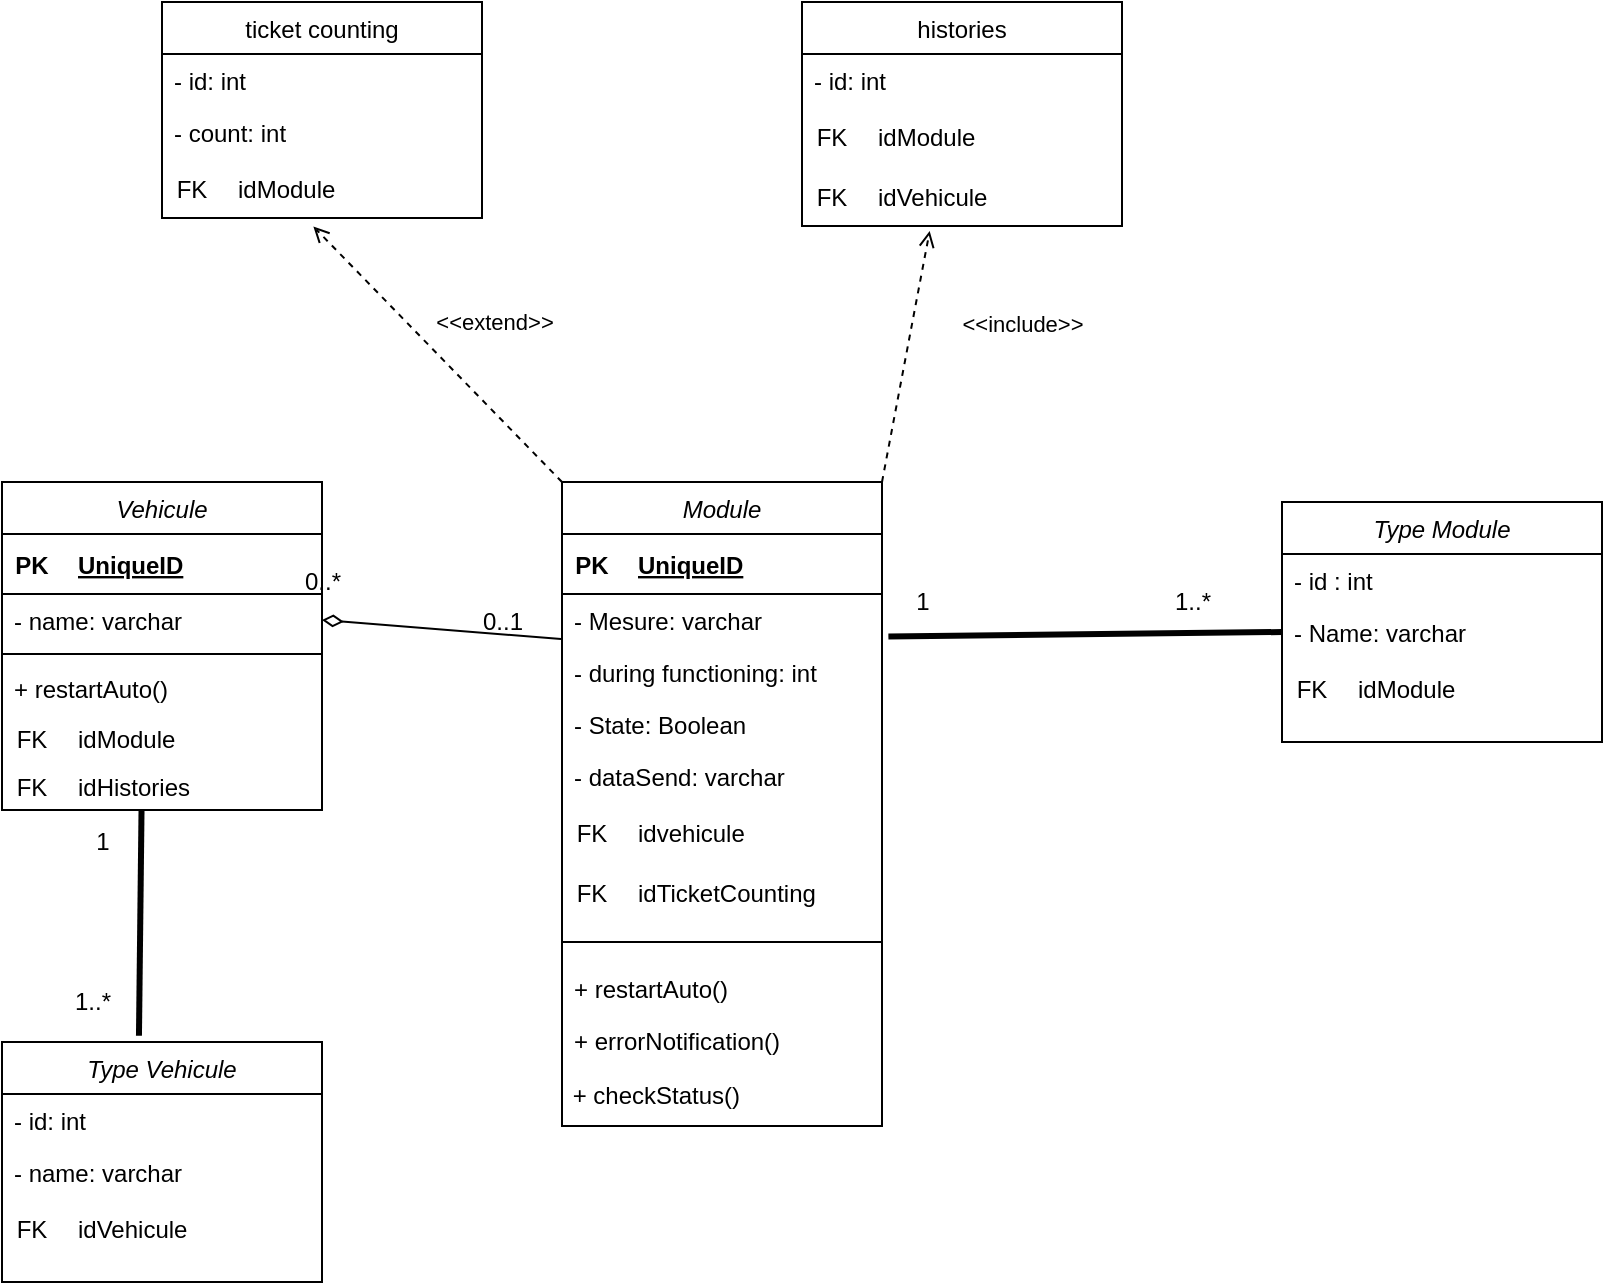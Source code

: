 <mxfile version="16.5.1" type="device"><diagram id="C5RBs43oDa-KdzZeNtuy" name="Page-1"><mxGraphModel dx="1395" dy="709" grid="1" gridSize="10" guides="1" tooltips="1" connect="1" arrows="1" fold="1" page="1" pageScale="2" pageWidth="827" pageHeight="1169" math="0" shadow="0"><root><mxCell id="WIyWlLk6GJQsqaUBKTNV-0"/><mxCell id="WIyWlLk6GJQsqaUBKTNV-1" parent="WIyWlLk6GJQsqaUBKTNV-0"/><mxCell id="zkfFHV4jXpPFQw0GAbJ--17" value="Module" style="swimlane;fontStyle=2;align=center;verticalAlign=top;childLayout=stackLayout;horizontal=1;startSize=26;horizontalStack=0;resizeParent=1;resizeLast=0;collapsible=1;marginBottom=0;rounded=0;shadow=0;strokeWidth=1;" parent="WIyWlLk6GJQsqaUBKTNV-1" vertex="1"><mxGeometry x="960" y="600" width="160" height="322" as="geometry"><mxRectangle x="550" y="140" width="160" height="26" as="alternateBounds"/></mxGeometry></mxCell><mxCell id="IZrKHqBrMelAmX_lQjyv-40" value="" style="shape=table;startSize=0;container=1;collapsible=1;childLayout=tableLayout;fixedRows=1;rowLines=0;fontStyle=0;align=center;resizeLast=1;strokeColor=none;fillColor=none;collapsible=0;" parent="zkfFHV4jXpPFQw0GAbJ--17" vertex="1"><mxGeometry y="26" width="160" height="30" as="geometry"/></mxCell><mxCell id="IZrKHqBrMelAmX_lQjyv-41" value="" style="shape=tableRow;horizontal=0;startSize=0;swimlaneHead=0;swimlaneBody=0;fillColor=none;collapsible=0;dropTarget=0;points=[[0,0.5],[1,0.5]];portConstraint=eastwest;top=0;left=0;right=0;bottom=1;" parent="IZrKHqBrMelAmX_lQjyv-40" vertex="1"><mxGeometry width="160" height="30" as="geometry"/></mxCell><mxCell id="IZrKHqBrMelAmX_lQjyv-42" value="PK" style="shape=partialRectangle;connectable=0;fillColor=none;top=0;left=0;bottom=0;right=0;fontStyle=1;overflow=hidden;" parent="IZrKHqBrMelAmX_lQjyv-41" vertex="1"><mxGeometry width="30" height="30" as="geometry"><mxRectangle width="30" height="30" as="alternateBounds"/></mxGeometry></mxCell><mxCell id="IZrKHqBrMelAmX_lQjyv-43" value="UniqueID" style="shape=partialRectangle;connectable=0;fillColor=none;top=0;left=0;bottom=0;right=0;align=left;spacingLeft=6;fontStyle=5;overflow=hidden;" parent="IZrKHqBrMelAmX_lQjyv-41" vertex="1"><mxGeometry x="30" width="130" height="30" as="geometry"><mxRectangle width="130" height="30" as="alternateBounds"/></mxGeometry></mxCell><mxCell id="zkfFHV4jXpPFQw0GAbJ--18" value="- Mesure: varchar" style="text;align=left;verticalAlign=top;spacingLeft=4;spacingRight=4;overflow=hidden;rotatable=0;points=[[0,0.5],[1,0.5]];portConstraint=eastwest;" parent="zkfFHV4jXpPFQw0GAbJ--17" vertex="1"><mxGeometry y="56" width="160" height="26" as="geometry"/></mxCell><mxCell id="zkfFHV4jXpPFQw0GAbJ--19" value="- during functioning: int" style="text;align=left;verticalAlign=top;spacingLeft=4;spacingRight=4;overflow=hidden;rotatable=0;points=[[0,0.5],[1,0.5]];portConstraint=eastwest;rounded=0;shadow=0;html=0;" parent="zkfFHV4jXpPFQw0GAbJ--17" vertex="1"><mxGeometry y="82" width="160" height="26" as="geometry"/></mxCell><mxCell id="zkfFHV4jXpPFQw0GAbJ--20" value="- State: Boolean" style="text;align=left;verticalAlign=top;spacingLeft=4;spacingRight=4;overflow=hidden;rotatable=0;points=[[0,0.5],[1,0.5]];portConstraint=eastwest;rounded=0;shadow=0;html=0;" parent="zkfFHV4jXpPFQw0GAbJ--17" vertex="1"><mxGeometry y="108" width="160" height="26" as="geometry"/></mxCell><mxCell id="zkfFHV4jXpPFQw0GAbJ--21" value="- dataSend: varchar" style="text;align=left;verticalAlign=top;spacingLeft=4;spacingRight=4;overflow=hidden;rotatable=0;points=[[0,0.5],[1,0.5]];portConstraint=eastwest;rounded=0;shadow=0;html=0;" parent="zkfFHV4jXpPFQw0GAbJ--17" vertex="1"><mxGeometry y="134" width="160" height="26" as="geometry"/></mxCell><mxCell id="IZrKHqBrMelAmX_lQjyv-61" value="" style="shape=table;startSize=0;container=1;collapsible=1;childLayout=tableLayout;fixedRows=1;rowLines=0;fontStyle=0;align=center;resizeLast=1;strokeColor=none;fillColor=none;collapsible=0;" parent="zkfFHV4jXpPFQw0GAbJ--17" vertex="1"><mxGeometry y="160" width="160" height="60" as="geometry"/></mxCell><mxCell id="IZrKHqBrMelAmX_lQjyv-62" value="" style="shape=tableRow;horizontal=0;startSize=0;swimlaneHead=0;swimlaneBody=0;fillColor=none;collapsible=0;dropTarget=0;points=[[0,0.5],[1,0.5]];portConstraint=eastwest;top=0;left=0;right=0;bottom=0;" parent="IZrKHqBrMelAmX_lQjyv-61" vertex="1"><mxGeometry width="160" height="30" as="geometry"/></mxCell><mxCell id="IZrKHqBrMelAmX_lQjyv-63" value="FK" style="shape=partialRectangle;connectable=0;fillColor=none;top=0;left=0;bottom=0;right=0;fontStyle=0;overflow=hidden;" parent="IZrKHqBrMelAmX_lQjyv-62" vertex="1"><mxGeometry width="30" height="30" as="geometry"><mxRectangle width="30" height="30" as="alternateBounds"/></mxGeometry></mxCell><mxCell id="IZrKHqBrMelAmX_lQjyv-64" value="idvehicule" style="shape=partialRectangle;connectable=0;fillColor=none;top=0;left=0;bottom=0;right=0;align=left;spacingLeft=6;fontStyle=0;overflow=hidden;" parent="IZrKHqBrMelAmX_lQjyv-62" vertex="1"><mxGeometry x="30" width="130" height="30" as="geometry"><mxRectangle width="130" height="30" as="alternateBounds"/></mxGeometry></mxCell><mxCell id="IZrKHqBrMelAmX_lQjyv-83" value="" style="shape=tableRow;horizontal=0;startSize=0;swimlaneHead=0;swimlaneBody=0;fillColor=none;collapsible=0;dropTarget=0;points=[[0,0.5],[1,0.5]];portConstraint=eastwest;top=0;left=0;right=0;bottom=0;" parent="IZrKHqBrMelAmX_lQjyv-61" vertex="1"><mxGeometry y="30" width="160" height="30" as="geometry"/></mxCell><mxCell id="IZrKHqBrMelAmX_lQjyv-84" value="FK" style="shape=partialRectangle;connectable=0;fillColor=none;top=0;left=0;bottom=0;right=0;fontStyle=0;overflow=hidden;" parent="IZrKHqBrMelAmX_lQjyv-83" vertex="1"><mxGeometry width="30" height="30" as="geometry"><mxRectangle width="30" height="30" as="alternateBounds"/></mxGeometry></mxCell><mxCell id="IZrKHqBrMelAmX_lQjyv-85" value="idTicketCounting" style="shape=partialRectangle;connectable=0;fillColor=none;top=0;left=0;bottom=0;right=0;align=left;spacingLeft=6;fontStyle=0;overflow=hidden;" parent="IZrKHqBrMelAmX_lQjyv-83" vertex="1"><mxGeometry x="30" width="130" height="30" as="geometry"><mxRectangle width="130" height="30" as="alternateBounds"/></mxGeometry></mxCell><mxCell id="zkfFHV4jXpPFQw0GAbJ--23" value="" style="line;html=1;strokeWidth=1;align=left;verticalAlign=middle;spacingTop=-1;spacingLeft=3;spacingRight=3;rotatable=0;labelPosition=right;points=[];portConstraint=eastwest;" parent="zkfFHV4jXpPFQw0GAbJ--17" vertex="1"><mxGeometry y="220" width="160" height="20" as="geometry"/></mxCell><mxCell id="zkfFHV4jXpPFQw0GAbJ--24" value="+ restartAuto()" style="text;align=left;verticalAlign=top;spacingLeft=4;spacingRight=4;overflow=hidden;rotatable=0;points=[[0,0.5],[1,0.5]];portConstraint=eastwest;" parent="zkfFHV4jXpPFQw0GAbJ--17" vertex="1"><mxGeometry y="240" width="160" height="26" as="geometry"/></mxCell><mxCell id="zkfFHV4jXpPFQw0GAbJ--25" value="+ errorNotification()" style="text;align=left;verticalAlign=top;spacingLeft=4;spacingRight=4;overflow=hidden;rotatable=0;points=[[0,0.5],[1,0.5]];portConstraint=eastwest;" parent="zkfFHV4jXpPFQw0GAbJ--17" vertex="1"><mxGeometry y="266" width="160" height="26" as="geometry"/></mxCell><mxCell id="IZrKHqBrMelAmX_lQjyv-0" value="&amp;nbsp;+ checkStatus()" style="text;html=1;strokeColor=none;fillColor=none;align=left;verticalAlign=middle;whiteSpace=wrap;rounded=0;" parent="zkfFHV4jXpPFQw0GAbJ--17" vertex="1"><mxGeometry y="292" width="160" height="30" as="geometry"/></mxCell><mxCell id="bXIpe-astZsoLPidYqws-50" value="ticket counting" style="swimlane;fontStyle=0;childLayout=stackLayout;horizontal=1;startSize=26;fillColor=none;horizontalStack=0;resizeParent=1;resizeParentMax=0;resizeLast=0;collapsible=1;marginBottom=0;" parent="WIyWlLk6GJQsqaUBKTNV-1" vertex="1"><mxGeometry x="760" y="360" width="160" height="108" as="geometry"/></mxCell><mxCell id="bXIpe-astZsoLPidYqws-52" value="- id: int" style="text;strokeColor=none;fillColor=none;align=left;verticalAlign=top;spacingLeft=4;spacingRight=4;overflow=hidden;rotatable=0;points=[[0,0.5],[1,0.5]];portConstraint=eastwest;" parent="bXIpe-astZsoLPidYqws-50" vertex="1"><mxGeometry y="26" width="160" height="26" as="geometry"/></mxCell><mxCell id="IZrKHqBrMelAmX_lQjyv-77" value="- count: int" style="text;strokeColor=none;fillColor=none;align=left;verticalAlign=top;spacingLeft=4;spacingRight=4;overflow=hidden;rotatable=0;points=[[0,0.5],[1,0.5]];portConstraint=eastwest;" parent="bXIpe-astZsoLPidYqws-50" vertex="1"><mxGeometry y="52" width="160" height="26" as="geometry"/></mxCell><mxCell id="IZrKHqBrMelAmX_lQjyv-79" value="" style="shape=table;startSize=0;container=1;collapsible=1;childLayout=tableLayout;fixedRows=1;rowLines=0;fontStyle=0;align=center;resizeLast=1;strokeColor=none;fillColor=none;collapsible=0;" parent="bXIpe-astZsoLPidYqws-50" vertex="1"><mxGeometry y="78" width="160" height="30" as="geometry"/></mxCell><mxCell id="IZrKHqBrMelAmX_lQjyv-80" value="" style="shape=tableRow;horizontal=0;startSize=0;swimlaneHead=0;swimlaneBody=0;fillColor=none;collapsible=0;dropTarget=0;points=[[0,0.5],[1,0.5]];portConstraint=eastwest;top=0;left=0;right=0;bottom=0;" parent="IZrKHqBrMelAmX_lQjyv-79" vertex="1"><mxGeometry width="160" height="30" as="geometry"/></mxCell><mxCell id="IZrKHqBrMelAmX_lQjyv-81" value="FK" style="shape=partialRectangle;connectable=0;fillColor=none;top=0;left=0;bottom=0;right=0;fontStyle=0;overflow=hidden;" parent="IZrKHqBrMelAmX_lQjyv-80" vertex="1"><mxGeometry width="30" height="30" as="geometry"><mxRectangle width="30" height="30" as="alternateBounds"/></mxGeometry></mxCell><mxCell id="IZrKHqBrMelAmX_lQjyv-82" value="idModule" style="shape=partialRectangle;connectable=0;fillColor=none;top=0;left=0;bottom=0;right=0;align=left;spacingLeft=6;fontStyle=0;overflow=hidden;" parent="IZrKHqBrMelAmX_lQjyv-80" vertex="1"><mxGeometry x="30" width="130" height="30" as="geometry"><mxRectangle width="130" height="30" as="alternateBounds"/></mxGeometry></mxCell><mxCell id="bXIpe-astZsoLPidYqws-61" value="Vehicule" style="swimlane;fontStyle=2;align=center;verticalAlign=top;childLayout=stackLayout;horizontal=1;startSize=26;horizontalStack=0;resizeParent=1;resizeLast=0;collapsible=1;marginBottom=0;rounded=0;shadow=0;strokeWidth=1;" parent="WIyWlLk6GJQsqaUBKTNV-1" vertex="1"><mxGeometry x="680" y="600" width="160" height="164" as="geometry"><mxRectangle x="550" y="140" width="160" height="26" as="alternateBounds"/></mxGeometry></mxCell><mxCell id="IZrKHqBrMelAmX_lQjyv-36" value="" style="shape=table;startSize=0;container=1;collapsible=1;childLayout=tableLayout;fixedRows=1;rowLines=0;fontStyle=0;align=center;resizeLast=1;strokeColor=none;fillColor=none;collapsible=0;" parent="bXIpe-astZsoLPidYqws-61" vertex="1"><mxGeometry y="26" width="160" height="30" as="geometry"/></mxCell><mxCell id="IZrKHqBrMelAmX_lQjyv-37" value="" style="shape=tableRow;horizontal=0;startSize=0;swimlaneHead=0;swimlaneBody=0;fillColor=none;collapsible=0;dropTarget=0;points=[[0,0.5],[1,0.5]];portConstraint=eastwest;top=0;left=0;right=0;bottom=1;" parent="IZrKHqBrMelAmX_lQjyv-36" vertex="1"><mxGeometry width="160" height="30" as="geometry"/></mxCell><mxCell id="IZrKHqBrMelAmX_lQjyv-38" value="PK" style="shape=partialRectangle;connectable=0;fillColor=none;top=0;left=0;bottom=0;right=0;fontStyle=1;overflow=hidden;" parent="IZrKHqBrMelAmX_lQjyv-37" vertex="1"><mxGeometry width="30" height="30" as="geometry"><mxRectangle width="30" height="30" as="alternateBounds"/></mxGeometry></mxCell><mxCell id="IZrKHqBrMelAmX_lQjyv-39" value="UniqueID" style="shape=partialRectangle;connectable=0;fillColor=none;top=0;left=0;bottom=0;right=0;align=left;spacingLeft=6;fontStyle=5;overflow=hidden;" parent="IZrKHqBrMelAmX_lQjyv-37" vertex="1"><mxGeometry x="30" width="130" height="30" as="geometry"><mxRectangle width="130" height="30" as="alternateBounds"/></mxGeometry></mxCell><mxCell id="bXIpe-astZsoLPidYqws-70" value="- name: varchar" style="text;align=left;verticalAlign=top;spacingLeft=4;spacingRight=4;overflow=hidden;rotatable=0;points=[[0,0.5],[1,0.5]];portConstraint=eastwest;rounded=0;shadow=0;html=0;" parent="bXIpe-astZsoLPidYqws-61" vertex="1"><mxGeometry y="56" width="160" height="26" as="geometry"/></mxCell><mxCell id="bXIpe-astZsoLPidYqws-66" value="" style="line;html=1;strokeWidth=1;align=left;verticalAlign=middle;spacingTop=-1;spacingLeft=3;spacingRight=3;rotatable=0;labelPosition=right;points=[];portConstraint=eastwest;" parent="bXIpe-astZsoLPidYqws-61" vertex="1"><mxGeometry y="82" width="160" height="8" as="geometry"/></mxCell><mxCell id="bXIpe-astZsoLPidYqws-67" value="+ restartAuto()" style="text;align=left;verticalAlign=top;spacingLeft=4;spacingRight=4;overflow=hidden;rotatable=0;points=[[0,0.5],[1,0.5]];portConstraint=eastwest;" parent="bXIpe-astZsoLPidYqws-61" vertex="1"><mxGeometry y="90" width="160" height="26" as="geometry"/></mxCell><mxCell id="IZrKHqBrMelAmX_lQjyv-22" value="" style="shape=table;startSize=0;container=1;collapsible=1;childLayout=tableLayout;fixedRows=1;rowLines=0;fontStyle=0;align=center;resizeLast=1;strokeColor=none;fillColor=none;collapsible=0;" parent="bXIpe-astZsoLPidYqws-61" vertex="1"><mxGeometry y="116" width="160" height="24" as="geometry"/></mxCell><mxCell id="IZrKHqBrMelAmX_lQjyv-23" value="" style="shape=tableRow;horizontal=0;startSize=0;swimlaneHead=0;swimlaneBody=0;fillColor=none;collapsible=0;dropTarget=0;points=[[0,0.5],[1,0.5]];portConstraint=eastwest;top=0;left=0;right=0;bottom=0;" parent="IZrKHqBrMelAmX_lQjyv-22" vertex="1"><mxGeometry width="160" height="24" as="geometry"/></mxCell><mxCell id="IZrKHqBrMelAmX_lQjyv-24" value="FK" style="shape=partialRectangle;connectable=0;fillColor=none;top=0;left=0;bottom=0;right=0;fontStyle=0;overflow=hidden;" parent="IZrKHqBrMelAmX_lQjyv-23" vertex="1"><mxGeometry width="30" height="24" as="geometry"><mxRectangle width="30" height="24" as="alternateBounds"/></mxGeometry></mxCell><mxCell id="IZrKHqBrMelAmX_lQjyv-25" value="idModule" style="shape=partialRectangle;connectable=0;fillColor=none;top=0;left=0;bottom=0;right=0;align=left;spacingLeft=6;fontStyle=0;overflow=hidden;" parent="IZrKHqBrMelAmX_lQjyv-23" vertex="1"><mxGeometry x="30" width="130" height="24" as="geometry"><mxRectangle width="130" height="24" as="alternateBounds"/></mxGeometry></mxCell><mxCell id="2PmdwI-uSS0KnGRb6BZi-7" value="" style="shape=table;startSize=0;container=1;collapsible=1;childLayout=tableLayout;fixedRows=1;rowLines=0;fontStyle=0;align=center;resizeLast=1;strokeColor=none;fillColor=none;collapsible=0;" vertex="1" parent="bXIpe-astZsoLPidYqws-61"><mxGeometry y="140" width="160" height="24" as="geometry"/></mxCell><mxCell id="2PmdwI-uSS0KnGRb6BZi-8" value="" style="shape=tableRow;horizontal=0;startSize=0;swimlaneHead=0;swimlaneBody=0;fillColor=none;collapsible=0;dropTarget=0;points=[[0,0.5],[1,0.5]];portConstraint=eastwest;top=0;left=0;right=0;bottom=0;" vertex="1" parent="2PmdwI-uSS0KnGRb6BZi-7"><mxGeometry width="160" height="24" as="geometry"/></mxCell><mxCell id="2PmdwI-uSS0KnGRb6BZi-9" value="FK" style="shape=partialRectangle;connectable=0;fillColor=none;top=0;left=0;bottom=0;right=0;fontStyle=0;overflow=hidden;" vertex="1" parent="2PmdwI-uSS0KnGRb6BZi-8"><mxGeometry width="30" height="24" as="geometry"><mxRectangle width="30" height="24" as="alternateBounds"/></mxGeometry></mxCell><mxCell id="2PmdwI-uSS0KnGRb6BZi-10" value="idHistories" style="shape=partialRectangle;connectable=0;fillColor=none;top=0;left=0;bottom=0;right=0;align=left;spacingLeft=6;fontStyle=0;overflow=hidden;" vertex="1" parent="2PmdwI-uSS0KnGRb6BZi-8"><mxGeometry x="30" width="130" height="24" as="geometry"><mxRectangle width="130" height="24" as="alternateBounds"/></mxGeometry></mxCell><mxCell id="IZrKHqBrMelAmX_lQjyv-1" value="Type Vehicule" style="swimlane;fontStyle=2;align=center;verticalAlign=top;childLayout=stackLayout;horizontal=1;startSize=26;horizontalStack=0;resizeParent=1;resizeLast=0;collapsible=1;marginBottom=0;rounded=0;shadow=0;strokeWidth=1;" parent="WIyWlLk6GJQsqaUBKTNV-1" vertex="1"><mxGeometry x="680" y="880" width="160" height="120" as="geometry"><mxRectangle x="550" y="140" width="160" height="26" as="alternateBounds"/></mxGeometry></mxCell><mxCell id="IZrKHqBrMelAmX_lQjyv-2" value="- id: int" style="text;align=left;verticalAlign=top;spacingLeft=4;spacingRight=4;overflow=hidden;rotatable=0;points=[[0,0.5],[1,0.5]];portConstraint=eastwest;" parent="IZrKHqBrMelAmX_lQjyv-1" vertex="1"><mxGeometry y="26" width="160" height="26" as="geometry"/></mxCell><mxCell id="IZrKHqBrMelAmX_lQjyv-3" value="- name: varchar" style="text;align=left;verticalAlign=top;spacingLeft=4;spacingRight=4;overflow=hidden;rotatable=0;points=[[0,0.5],[1,0.5]];portConstraint=eastwest;rounded=0;shadow=0;html=0;" parent="IZrKHqBrMelAmX_lQjyv-1" vertex="1"><mxGeometry y="52" width="160" height="26" as="geometry"/></mxCell><mxCell id="IZrKHqBrMelAmX_lQjyv-45" value="" style="shape=table;startSize=0;container=1;collapsible=1;childLayout=tableLayout;fixedRows=1;rowLines=0;fontStyle=0;align=center;resizeLast=1;strokeColor=none;fillColor=none;collapsible=0;" parent="IZrKHqBrMelAmX_lQjyv-1" vertex="1"><mxGeometry y="78" width="160" height="30" as="geometry"/></mxCell><mxCell id="IZrKHqBrMelAmX_lQjyv-46" value="" style="shape=tableRow;horizontal=0;startSize=0;swimlaneHead=0;swimlaneBody=0;fillColor=none;collapsible=0;dropTarget=0;points=[[0,0.5],[1,0.5]];portConstraint=eastwest;top=0;left=0;right=0;bottom=0;" parent="IZrKHqBrMelAmX_lQjyv-45" vertex="1"><mxGeometry width="160" height="30" as="geometry"/></mxCell><mxCell id="IZrKHqBrMelAmX_lQjyv-47" value="FK" style="shape=partialRectangle;connectable=0;fillColor=none;top=0;left=0;bottom=0;right=0;fontStyle=0;overflow=hidden;" parent="IZrKHqBrMelAmX_lQjyv-46" vertex="1"><mxGeometry width="30" height="30" as="geometry"><mxRectangle width="30" height="30" as="alternateBounds"/></mxGeometry></mxCell><mxCell id="IZrKHqBrMelAmX_lQjyv-48" value="idVehicule" style="shape=partialRectangle;connectable=0;fillColor=none;top=0;left=0;bottom=0;right=0;align=left;spacingLeft=6;fontStyle=0;overflow=hidden;" parent="IZrKHqBrMelAmX_lQjyv-46" vertex="1"><mxGeometry x="30" width="130" height="30" as="geometry"><mxRectangle width="130" height="30" as="alternateBounds"/></mxGeometry></mxCell><mxCell id="IZrKHqBrMelAmX_lQjyv-7" value="Type Module" style="swimlane;fontStyle=2;align=center;verticalAlign=top;childLayout=stackLayout;horizontal=1;startSize=26;horizontalStack=0;resizeParent=1;resizeLast=0;collapsible=1;marginBottom=0;rounded=0;shadow=0;strokeWidth=1;" parent="WIyWlLk6GJQsqaUBKTNV-1" vertex="1"><mxGeometry x="1320" y="610" width="160" height="120" as="geometry"><mxRectangle x="550" y="140" width="160" height="26" as="alternateBounds"/></mxGeometry></mxCell><mxCell id="IZrKHqBrMelAmX_lQjyv-8" value="- id : int" style="text;align=left;verticalAlign=top;spacingLeft=4;spacingRight=4;overflow=hidden;rotatable=0;points=[[0,0.5],[1,0.5]];portConstraint=eastwest;" parent="IZrKHqBrMelAmX_lQjyv-7" vertex="1"><mxGeometry y="26" width="160" height="26" as="geometry"/></mxCell><mxCell id="IZrKHqBrMelAmX_lQjyv-9" value="- Name: varchar" style="text;align=left;verticalAlign=top;spacingLeft=4;spacingRight=4;overflow=hidden;rotatable=0;points=[[0,0.5],[1,0.5]];portConstraint=eastwest;rounded=0;shadow=0;html=0;" parent="IZrKHqBrMelAmX_lQjyv-7" vertex="1"><mxGeometry y="52" width="160" height="26" as="geometry"/></mxCell><mxCell id="IZrKHqBrMelAmX_lQjyv-49" value="" style="shape=table;startSize=0;container=1;collapsible=1;childLayout=tableLayout;fixedRows=1;rowLines=0;fontStyle=0;align=center;resizeLast=1;strokeColor=none;fillColor=none;collapsible=0;" parent="IZrKHqBrMelAmX_lQjyv-7" vertex="1"><mxGeometry y="78" width="160" height="30" as="geometry"/></mxCell><mxCell id="IZrKHqBrMelAmX_lQjyv-50" value="" style="shape=tableRow;horizontal=0;startSize=0;swimlaneHead=0;swimlaneBody=0;fillColor=none;collapsible=0;dropTarget=0;points=[[0,0.5],[1,0.5]];portConstraint=eastwest;top=0;left=0;right=0;bottom=0;" parent="IZrKHqBrMelAmX_lQjyv-49" vertex="1"><mxGeometry width="160" height="30" as="geometry"/></mxCell><mxCell id="IZrKHqBrMelAmX_lQjyv-51" value="FK" style="shape=partialRectangle;connectable=0;fillColor=none;top=0;left=0;bottom=0;right=0;fontStyle=0;overflow=hidden;" parent="IZrKHqBrMelAmX_lQjyv-50" vertex="1"><mxGeometry width="30" height="30" as="geometry"><mxRectangle width="30" height="30" as="alternateBounds"/></mxGeometry></mxCell><mxCell id="IZrKHqBrMelAmX_lQjyv-52" value="idModule" style="shape=partialRectangle;connectable=0;fillColor=none;top=0;left=0;bottom=0;right=0;align=left;spacingLeft=6;fontStyle=0;overflow=hidden;" parent="IZrKHqBrMelAmX_lQjyv-50" vertex="1"><mxGeometry x="30" width="130" height="30" as="geometry"><mxRectangle width="130" height="30" as="alternateBounds"/></mxGeometry></mxCell><mxCell id="IZrKHqBrMelAmX_lQjyv-53" value="" style="endArrow=none;startArrow=none;endFill=0;startFill=0;endSize=8;html=1;verticalAlign=bottom;labelBackgroundColor=none;strokeWidth=3;rounded=0;exitX=1.02;exitY=-0.183;exitDx=0;exitDy=0;exitPerimeter=0;entryX=0;entryY=0.5;entryDx=0;entryDy=0;" parent="WIyWlLk6GJQsqaUBKTNV-1" source="zkfFHV4jXpPFQw0GAbJ--19" edge="1" target="IZrKHqBrMelAmX_lQjyv-9"><mxGeometry width="160" relative="1" as="geometry"><mxPoint x="1120" y="630" as="sourcePoint"/><mxPoint x="1310" y="677" as="targetPoint"/><Array as="points"/></mxGeometry></mxCell><mxCell id="IZrKHqBrMelAmX_lQjyv-55" value="" style="endArrow=none;startArrow=none;endFill=0;startFill=0;endSize=8;html=1;verticalAlign=bottom;labelBackgroundColor=none;strokeWidth=3;rounded=0;exitX=0.428;exitY=-0.026;exitDx=0;exitDy=0;entryX=0.436;entryY=0.998;entryDx=0;entryDy=0;exitPerimeter=0;entryPerimeter=0;" parent="WIyWlLk6GJQsqaUBKTNV-1" source="IZrKHqBrMelAmX_lQjyv-1" target="2PmdwI-uSS0KnGRb6BZi-8" edge="1"><mxGeometry width="160" relative="1" as="geometry"><mxPoint x="340" y="640" as="sourcePoint"/><mxPoint x="500" y="640" as="targetPoint"/></mxGeometry></mxCell><mxCell id="IZrKHqBrMelAmX_lQjyv-69" value="1" style="text;html=1;align=center;verticalAlign=middle;resizable=0;points=[];autosize=1;strokeColor=none;fillColor=none;" parent="WIyWlLk6GJQsqaUBKTNV-1" vertex="1"><mxGeometry x="720" y="770" width="20" height="20" as="geometry"/></mxCell><mxCell id="IZrKHqBrMelAmX_lQjyv-71" value="1..*" style="text;html=1;align=center;verticalAlign=middle;resizable=0;points=[];autosize=1;strokeColor=none;fillColor=none;" parent="WIyWlLk6GJQsqaUBKTNV-1" vertex="1"><mxGeometry x="710" y="850" width="30" height="20" as="geometry"/></mxCell><mxCell id="IZrKHqBrMelAmX_lQjyv-72" value="1..*" style="text;html=1;align=center;verticalAlign=middle;resizable=0;points=[];autosize=1;strokeColor=none;fillColor=none;" parent="WIyWlLk6GJQsqaUBKTNV-1" vertex="1"><mxGeometry x="1260" y="650" width="30" height="20" as="geometry"/></mxCell><mxCell id="IZrKHqBrMelAmX_lQjyv-73" value="1" style="text;html=1;align=center;verticalAlign=middle;resizable=0;points=[];autosize=1;strokeColor=none;fillColor=none;" parent="WIyWlLk6GJQsqaUBKTNV-1" vertex="1"><mxGeometry x="1130" y="650" width="20" height="20" as="geometry"/></mxCell><mxCell id="IZrKHqBrMelAmX_lQjyv-74" value="" style="endArrow=none;startArrow=diamondThin;endFill=0;startFill=0;html=1;verticalAlign=bottom;labelBackgroundColor=none;strokeWidth=1;startSize=8;endSize=8;rounded=0;entryX=-0.003;entryY=0.865;entryDx=0;entryDy=0;entryPerimeter=0;exitX=1;exitY=0.5;exitDx=0;exitDy=0;" parent="WIyWlLk6GJQsqaUBKTNV-1" target="zkfFHV4jXpPFQw0GAbJ--18" edge="1" source="bXIpe-astZsoLPidYqws-70"><mxGeometry width="160" relative="1" as="geometry"><mxPoint x="720" y="678" as="sourcePoint"/><mxPoint x="880" y="679.38" as="targetPoint"/></mxGeometry></mxCell><mxCell id="IZrKHqBrMelAmX_lQjyv-75" value="0..1" style="text;html=1;align=center;verticalAlign=middle;resizable=0;points=[];autosize=1;strokeColor=none;fillColor=none;" parent="WIyWlLk6GJQsqaUBKTNV-1" vertex="1"><mxGeometry x="910" y="660" width="40" height="20" as="geometry"/></mxCell><mxCell id="IZrKHqBrMelAmX_lQjyv-76" value="0..*" style="text;html=1;align=center;verticalAlign=middle;resizable=0;points=[];autosize=1;strokeColor=none;fillColor=none;" parent="WIyWlLk6GJQsqaUBKTNV-1" vertex="1"><mxGeometry x="825" y="640" width="30" height="20" as="geometry"/></mxCell><mxCell id="IZrKHqBrMelAmX_lQjyv-86" value="&amp;lt;&amp;lt;extend&amp;gt;&amp;gt;" style="html=1;verticalAlign=bottom;labelBackgroundColor=none;endArrow=open;endFill=0;dashed=1;rounded=0;entryX=0.473;entryY=1.142;entryDx=0;entryDy=0;entryPerimeter=0;exitX=0;exitY=0;exitDx=0;exitDy=0;" parent="WIyWlLk6GJQsqaUBKTNV-1" target="IZrKHqBrMelAmX_lQjyv-80" edge="1" source="zkfFHV4jXpPFQw0GAbJ--17"><mxGeometry x="-0.158" y="-25" width="160" relative="1" as="geometry"><mxPoint x="1070" y="590" as="sourcePoint"/><mxPoint x="1070" y="550" as="targetPoint"/><mxPoint as="offset"/></mxGeometry></mxCell><mxCell id="2PmdwI-uSS0KnGRb6BZi-0" value="histories" style="swimlane;fontStyle=0;childLayout=stackLayout;horizontal=1;startSize=26;fillColor=none;horizontalStack=0;resizeParent=1;resizeParentMax=0;resizeLast=0;collapsible=1;marginBottom=0;" vertex="1" parent="WIyWlLk6GJQsqaUBKTNV-1"><mxGeometry x="1080" y="360" width="160" height="112" as="geometry"/></mxCell><mxCell id="2PmdwI-uSS0KnGRb6BZi-1" value="- id: int" style="text;strokeColor=none;fillColor=none;align=left;verticalAlign=top;spacingLeft=4;spacingRight=4;overflow=hidden;rotatable=0;points=[[0,0.5],[1,0.5]];portConstraint=eastwest;" vertex="1" parent="2PmdwI-uSS0KnGRb6BZi-0"><mxGeometry y="26" width="160" height="26" as="geometry"/></mxCell><mxCell id="2PmdwI-uSS0KnGRb6BZi-3" value="" style="shape=table;startSize=0;container=1;collapsible=1;childLayout=tableLayout;fixedRows=1;rowLines=0;fontStyle=0;align=center;resizeLast=1;strokeColor=none;fillColor=none;collapsible=0;" vertex="1" parent="2PmdwI-uSS0KnGRb6BZi-0"><mxGeometry y="52" width="160" height="60" as="geometry"/></mxCell><mxCell id="2PmdwI-uSS0KnGRb6BZi-4" value="" style="shape=tableRow;horizontal=0;startSize=0;swimlaneHead=0;swimlaneBody=0;fillColor=none;collapsible=0;dropTarget=0;points=[[0,0.5],[1,0.5]];portConstraint=eastwest;top=0;left=0;right=0;bottom=0;" vertex="1" parent="2PmdwI-uSS0KnGRb6BZi-3"><mxGeometry width="160" height="30" as="geometry"/></mxCell><mxCell id="2PmdwI-uSS0KnGRb6BZi-5" value="FK" style="shape=partialRectangle;connectable=0;fillColor=none;top=0;left=0;bottom=0;right=0;fontStyle=0;overflow=hidden;" vertex="1" parent="2PmdwI-uSS0KnGRb6BZi-4"><mxGeometry width="30" height="30" as="geometry"><mxRectangle width="30" height="30" as="alternateBounds"/></mxGeometry></mxCell><mxCell id="2PmdwI-uSS0KnGRb6BZi-6" value="idModule" style="shape=partialRectangle;connectable=0;fillColor=none;top=0;left=0;bottom=0;right=0;align=left;spacingLeft=6;fontStyle=0;overflow=hidden;" vertex="1" parent="2PmdwI-uSS0KnGRb6BZi-4"><mxGeometry x="30" width="130" height="30" as="geometry"><mxRectangle width="130" height="30" as="alternateBounds"/></mxGeometry></mxCell><mxCell id="2PmdwI-uSS0KnGRb6BZi-11" value="" style="shape=tableRow;horizontal=0;startSize=0;swimlaneHead=0;swimlaneBody=0;fillColor=none;collapsible=0;dropTarget=0;points=[[0,0.5],[1,0.5]];portConstraint=eastwest;top=0;left=0;right=0;bottom=0;" vertex="1" parent="2PmdwI-uSS0KnGRb6BZi-3"><mxGeometry y="30" width="160" height="30" as="geometry"/></mxCell><mxCell id="2PmdwI-uSS0KnGRb6BZi-12" value="FK" style="shape=partialRectangle;connectable=0;fillColor=none;top=0;left=0;bottom=0;right=0;fontStyle=0;overflow=hidden;" vertex="1" parent="2PmdwI-uSS0KnGRb6BZi-11"><mxGeometry width="30" height="30" as="geometry"><mxRectangle width="30" height="30" as="alternateBounds"/></mxGeometry></mxCell><mxCell id="2PmdwI-uSS0KnGRb6BZi-13" value="idVehicule" style="shape=partialRectangle;connectable=0;fillColor=none;top=0;left=0;bottom=0;right=0;align=left;spacingLeft=6;fontStyle=0;overflow=hidden;" vertex="1" parent="2PmdwI-uSS0KnGRb6BZi-11"><mxGeometry x="30" width="130" height="30" as="geometry"><mxRectangle width="130" height="30" as="alternateBounds"/></mxGeometry></mxCell><mxCell id="2PmdwI-uSS0KnGRb6BZi-17" value="&amp;lt;&amp;lt;include&amp;gt;&amp;gt;" style="html=1;verticalAlign=bottom;labelBackgroundColor=none;endArrow=open;endFill=0;dashed=1;rounded=0;entryX=0.399;entryY=1.084;entryDx=0;entryDy=0;entryPerimeter=0;exitX=1;exitY=0;exitDx=0;exitDy=0;" edge="1" parent="WIyWlLk6GJQsqaUBKTNV-1" source="zkfFHV4jXpPFQw0GAbJ--17" target="2PmdwI-uSS0KnGRb6BZi-11"><mxGeometry x="0.281" y="-56" width="160" relative="1" as="geometry"><mxPoint x="1120" y="580" as="sourcePoint"/><mxPoint x="1210" y="570" as="targetPoint"/><mxPoint as="offset"/></mxGeometry></mxCell></root></mxGraphModel></diagram></mxfile>